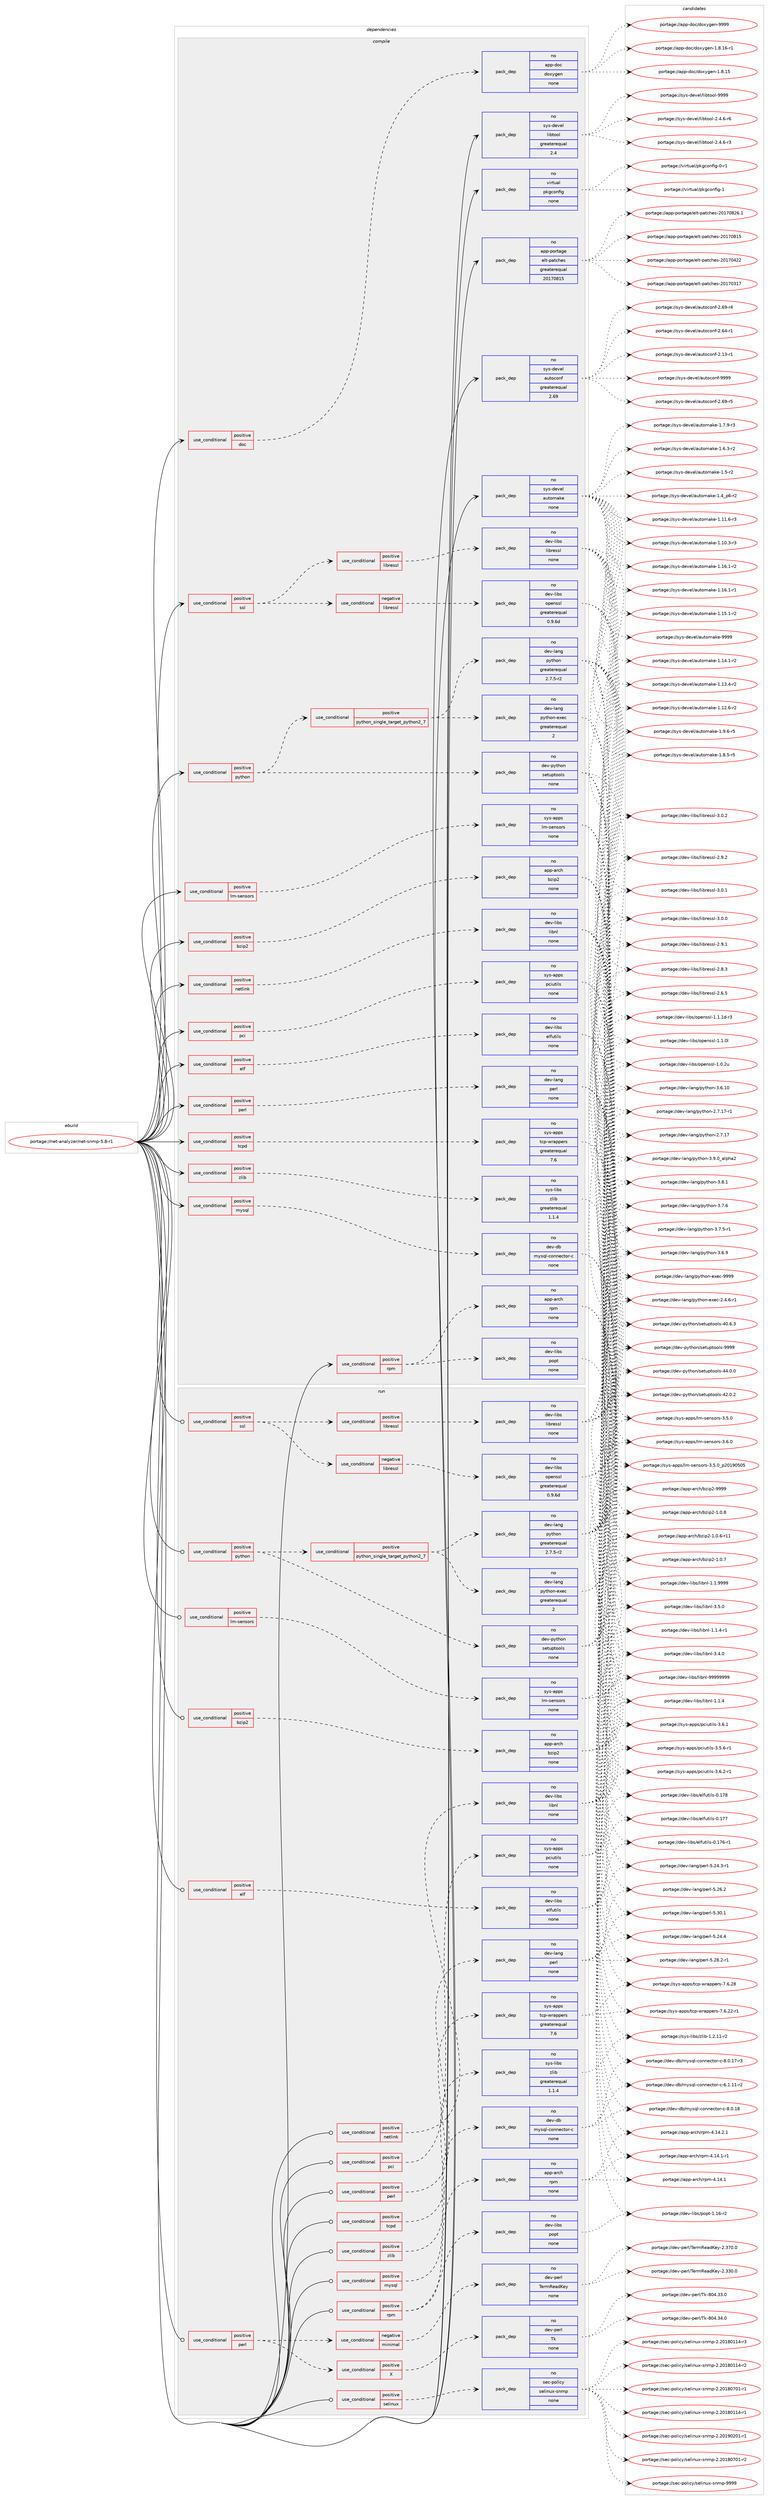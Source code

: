 digraph prolog {

# *************
# Graph options
# *************

newrank=true;
concentrate=true;
compound=true;
graph [rankdir=LR,fontname=Helvetica,fontsize=10,ranksep=1.5];#, ranksep=2.5, nodesep=0.2];
edge  [arrowhead=vee];
node  [fontname=Helvetica,fontsize=10];

# **********
# The ebuild
# **********

subgraph cluster_leftcol {
color=gray;
label=<<i>ebuild</i>>;
id [label="portage://net-analyzer/net-snmp-5.8-r1", color=red, width=4, href="../net-analyzer/net-snmp-5.8-r1.svg"];
}

# ****************
# The dependencies
# ****************

subgraph cluster_midcol {
color=gray;
label=<<i>dependencies</i>>;
subgraph cluster_compile {
fillcolor="#eeeeee";
style=filled;
label=<<i>compile</i>>;
subgraph cond36375 {
dependency167483 [label=<<TABLE BORDER="0" CELLBORDER="1" CELLSPACING="0" CELLPADDING="4"><TR><TD ROWSPAN="3" CELLPADDING="10">use_conditional</TD></TR><TR><TD>positive</TD></TR><TR><TD>bzip2</TD></TR></TABLE>>, shape=none, color=red];
subgraph pack128434 {
dependency167484 [label=<<TABLE BORDER="0" CELLBORDER="1" CELLSPACING="0" CELLPADDING="4" WIDTH="220"><TR><TD ROWSPAN="6" CELLPADDING="30">pack_dep</TD></TR><TR><TD WIDTH="110">no</TD></TR><TR><TD>app-arch</TD></TR><TR><TD>bzip2</TD></TR><TR><TD>none</TD></TR><TR><TD></TD></TR></TABLE>>, shape=none, color=blue];
}
dependency167483:e -> dependency167484:w [weight=20,style="dashed",arrowhead="vee"];
}
id:e -> dependency167483:w [weight=20,style="solid",arrowhead="vee"];
subgraph cond36376 {
dependency167485 [label=<<TABLE BORDER="0" CELLBORDER="1" CELLSPACING="0" CELLPADDING="4"><TR><TD ROWSPAN="3" CELLPADDING="10">use_conditional</TD></TR><TR><TD>positive</TD></TR><TR><TD>doc</TD></TR></TABLE>>, shape=none, color=red];
subgraph pack128435 {
dependency167486 [label=<<TABLE BORDER="0" CELLBORDER="1" CELLSPACING="0" CELLPADDING="4" WIDTH="220"><TR><TD ROWSPAN="6" CELLPADDING="30">pack_dep</TD></TR><TR><TD WIDTH="110">no</TD></TR><TR><TD>app-doc</TD></TR><TR><TD>doxygen</TD></TR><TR><TD>none</TD></TR><TR><TD></TD></TR></TABLE>>, shape=none, color=blue];
}
dependency167485:e -> dependency167486:w [weight=20,style="dashed",arrowhead="vee"];
}
id:e -> dependency167485:w [weight=20,style="solid",arrowhead="vee"];
subgraph cond36377 {
dependency167487 [label=<<TABLE BORDER="0" CELLBORDER="1" CELLSPACING="0" CELLPADDING="4"><TR><TD ROWSPAN="3" CELLPADDING="10">use_conditional</TD></TR><TR><TD>positive</TD></TR><TR><TD>elf</TD></TR></TABLE>>, shape=none, color=red];
subgraph pack128436 {
dependency167488 [label=<<TABLE BORDER="0" CELLBORDER="1" CELLSPACING="0" CELLPADDING="4" WIDTH="220"><TR><TD ROWSPAN="6" CELLPADDING="30">pack_dep</TD></TR><TR><TD WIDTH="110">no</TD></TR><TR><TD>dev-libs</TD></TR><TR><TD>elfutils</TD></TR><TR><TD>none</TD></TR><TR><TD></TD></TR></TABLE>>, shape=none, color=blue];
}
dependency167487:e -> dependency167488:w [weight=20,style="dashed",arrowhead="vee"];
}
id:e -> dependency167487:w [weight=20,style="solid",arrowhead="vee"];
subgraph cond36378 {
dependency167489 [label=<<TABLE BORDER="0" CELLBORDER="1" CELLSPACING="0" CELLPADDING="4"><TR><TD ROWSPAN="3" CELLPADDING="10">use_conditional</TD></TR><TR><TD>positive</TD></TR><TR><TD>lm-sensors</TD></TR></TABLE>>, shape=none, color=red];
subgraph pack128437 {
dependency167490 [label=<<TABLE BORDER="0" CELLBORDER="1" CELLSPACING="0" CELLPADDING="4" WIDTH="220"><TR><TD ROWSPAN="6" CELLPADDING="30">pack_dep</TD></TR><TR><TD WIDTH="110">no</TD></TR><TR><TD>sys-apps</TD></TR><TR><TD>lm-sensors</TD></TR><TR><TD>none</TD></TR><TR><TD></TD></TR></TABLE>>, shape=none, color=blue];
}
dependency167489:e -> dependency167490:w [weight=20,style="dashed",arrowhead="vee"];
}
id:e -> dependency167489:w [weight=20,style="solid",arrowhead="vee"];
subgraph cond36379 {
dependency167491 [label=<<TABLE BORDER="0" CELLBORDER="1" CELLSPACING="0" CELLPADDING="4"><TR><TD ROWSPAN="3" CELLPADDING="10">use_conditional</TD></TR><TR><TD>positive</TD></TR><TR><TD>mysql</TD></TR></TABLE>>, shape=none, color=red];
subgraph pack128438 {
dependency167492 [label=<<TABLE BORDER="0" CELLBORDER="1" CELLSPACING="0" CELLPADDING="4" WIDTH="220"><TR><TD ROWSPAN="6" CELLPADDING="30">pack_dep</TD></TR><TR><TD WIDTH="110">no</TD></TR><TR><TD>dev-db</TD></TR><TR><TD>mysql-connector-c</TD></TR><TR><TD>none</TD></TR><TR><TD></TD></TR></TABLE>>, shape=none, color=blue];
}
dependency167491:e -> dependency167492:w [weight=20,style="dashed",arrowhead="vee"];
}
id:e -> dependency167491:w [weight=20,style="solid",arrowhead="vee"];
subgraph cond36380 {
dependency167493 [label=<<TABLE BORDER="0" CELLBORDER="1" CELLSPACING="0" CELLPADDING="4"><TR><TD ROWSPAN="3" CELLPADDING="10">use_conditional</TD></TR><TR><TD>positive</TD></TR><TR><TD>netlink</TD></TR></TABLE>>, shape=none, color=red];
subgraph pack128439 {
dependency167494 [label=<<TABLE BORDER="0" CELLBORDER="1" CELLSPACING="0" CELLPADDING="4" WIDTH="220"><TR><TD ROWSPAN="6" CELLPADDING="30">pack_dep</TD></TR><TR><TD WIDTH="110">no</TD></TR><TR><TD>dev-libs</TD></TR><TR><TD>libnl</TD></TR><TR><TD>none</TD></TR><TR><TD></TD></TR></TABLE>>, shape=none, color=blue];
}
dependency167493:e -> dependency167494:w [weight=20,style="dashed",arrowhead="vee"];
}
id:e -> dependency167493:w [weight=20,style="solid",arrowhead="vee"];
subgraph cond36381 {
dependency167495 [label=<<TABLE BORDER="0" CELLBORDER="1" CELLSPACING="0" CELLPADDING="4"><TR><TD ROWSPAN="3" CELLPADDING="10">use_conditional</TD></TR><TR><TD>positive</TD></TR><TR><TD>pci</TD></TR></TABLE>>, shape=none, color=red];
subgraph pack128440 {
dependency167496 [label=<<TABLE BORDER="0" CELLBORDER="1" CELLSPACING="0" CELLPADDING="4" WIDTH="220"><TR><TD ROWSPAN="6" CELLPADDING="30">pack_dep</TD></TR><TR><TD WIDTH="110">no</TD></TR><TR><TD>sys-apps</TD></TR><TR><TD>pciutils</TD></TR><TR><TD>none</TD></TR><TR><TD></TD></TR></TABLE>>, shape=none, color=blue];
}
dependency167495:e -> dependency167496:w [weight=20,style="dashed",arrowhead="vee"];
}
id:e -> dependency167495:w [weight=20,style="solid",arrowhead="vee"];
subgraph cond36382 {
dependency167497 [label=<<TABLE BORDER="0" CELLBORDER="1" CELLSPACING="0" CELLPADDING="4"><TR><TD ROWSPAN="3" CELLPADDING="10">use_conditional</TD></TR><TR><TD>positive</TD></TR><TR><TD>perl</TD></TR></TABLE>>, shape=none, color=red];
subgraph pack128441 {
dependency167498 [label=<<TABLE BORDER="0" CELLBORDER="1" CELLSPACING="0" CELLPADDING="4" WIDTH="220"><TR><TD ROWSPAN="6" CELLPADDING="30">pack_dep</TD></TR><TR><TD WIDTH="110">no</TD></TR><TR><TD>dev-lang</TD></TR><TR><TD>perl</TD></TR><TR><TD>none</TD></TR><TR><TD></TD></TR></TABLE>>, shape=none, color=blue];
}
dependency167497:e -> dependency167498:w [weight=20,style="dashed",arrowhead="vee"];
}
id:e -> dependency167497:w [weight=20,style="solid",arrowhead="vee"];
subgraph cond36383 {
dependency167499 [label=<<TABLE BORDER="0" CELLBORDER="1" CELLSPACING="0" CELLPADDING="4"><TR><TD ROWSPAN="3" CELLPADDING="10">use_conditional</TD></TR><TR><TD>positive</TD></TR><TR><TD>python</TD></TR></TABLE>>, shape=none, color=red];
subgraph pack128442 {
dependency167500 [label=<<TABLE BORDER="0" CELLBORDER="1" CELLSPACING="0" CELLPADDING="4" WIDTH="220"><TR><TD ROWSPAN="6" CELLPADDING="30">pack_dep</TD></TR><TR><TD WIDTH="110">no</TD></TR><TR><TD>dev-python</TD></TR><TR><TD>setuptools</TD></TR><TR><TD>none</TD></TR><TR><TD></TD></TR></TABLE>>, shape=none, color=blue];
}
dependency167499:e -> dependency167500:w [weight=20,style="dashed",arrowhead="vee"];
subgraph cond36384 {
dependency167501 [label=<<TABLE BORDER="0" CELLBORDER="1" CELLSPACING="0" CELLPADDING="4"><TR><TD ROWSPAN="3" CELLPADDING="10">use_conditional</TD></TR><TR><TD>positive</TD></TR><TR><TD>python_single_target_python2_7</TD></TR></TABLE>>, shape=none, color=red];
subgraph pack128443 {
dependency167502 [label=<<TABLE BORDER="0" CELLBORDER="1" CELLSPACING="0" CELLPADDING="4" WIDTH="220"><TR><TD ROWSPAN="6" CELLPADDING="30">pack_dep</TD></TR><TR><TD WIDTH="110">no</TD></TR><TR><TD>dev-lang</TD></TR><TR><TD>python</TD></TR><TR><TD>greaterequal</TD></TR><TR><TD>2.7.5-r2</TD></TR></TABLE>>, shape=none, color=blue];
}
dependency167501:e -> dependency167502:w [weight=20,style="dashed",arrowhead="vee"];
subgraph pack128444 {
dependency167503 [label=<<TABLE BORDER="0" CELLBORDER="1" CELLSPACING="0" CELLPADDING="4" WIDTH="220"><TR><TD ROWSPAN="6" CELLPADDING="30">pack_dep</TD></TR><TR><TD WIDTH="110">no</TD></TR><TR><TD>dev-lang</TD></TR><TR><TD>python-exec</TD></TR><TR><TD>greaterequal</TD></TR><TR><TD>2</TD></TR></TABLE>>, shape=none, color=blue];
}
dependency167501:e -> dependency167503:w [weight=20,style="dashed",arrowhead="vee"];
}
dependency167499:e -> dependency167501:w [weight=20,style="dashed",arrowhead="vee"];
}
id:e -> dependency167499:w [weight=20,style="solid",arrowhead="vee"];
subgraph cond36385 {
dependency167504 [label=<<TABLE BORDER="0" CELLBORDER="1" CELLSPACING="0" CELLPADDING="4"><TR><TD ROWSPAN="3" CELLPADDING="10">use_conditional</TD></TR><TR><TD>positive</TD></TR><TR><TD>rpm</TD></TR></TABLE>>, shape=none, color=red];
subgraph pack128445 {
dependency167505 [label=<<TABLE BORDER="0" CELLBORDER="1" CELLSPACING="0" CELLPADDING="4" WIDTH="220"><TR><TD ROWSPAN="6" CELLPADDING="30">pack_dep</TD></TR><TR><TD WIDTH="110">no</TD></TR><TR><TD>app-arch</TD></TR><TR><TD>rpm</TD></TR><TR><TD>none</TD></TR><TR><TD></TD></TR></TABLE>>, shape=none, color=blue];
}
dependency167504:e -> dependency167505:w [weight=20,style="dashed",arrowhead="vee"];
subgraph pack128446 {
dependency167506 [label=<<TABLE BORDER="0" CELLBORDER="1" CELLSPACING="0" CELLPADDING="4" WIDTH="220"><TR><TD ROWSPAN="6" CELLPADDING="30">pack_dep</TD></TR><TR><TD WIDTH="110">no</TD></TR><TR><TD>dev-libs</TD></TR><TR><TD>popt</TD></TR><TR><TD>none</TD></TR><TR><TD></TD></TR></TABLE>>, shape=none, color=blue];
}
dependency167504:e -> dependency167506:w [weight=20,style="dashed",arrowhead="vee"];
}
id:e -> dependency167504:w [weight=20,style="solid",arrowhead="vee"];
subgraph cond36386 {
dependency167507 [label=<<TABLE BORDER="0" CELLBORDER="1" CELLSPACING="0" CELLPADDING="4"><TR><TD ROWSPAN="3" CELLPADDING="10">use_conditional</TD></TR><TR><TD>positive</TD></TR><TR><TD>ssl</TD></TR></TABLE>>, shape=none, color=red];
subgraph cond36387 {
dependency167508 [label=<<TABLE BORDER="0" CELLBORDER="1" CELLSPACING="0" CELLPADDING="4"><TR><TD ROWSPAN="3" CELLPADDING="10">use_conditional</TD></TR><TR><TD>negative</TD></TR><TR><TD>libressl</TD></TR></TABLE>>, shape=none, color=red];
subgraph pack128447 {
dependency167509 [label=<<TABLE BORDER="0" CELLBORDER="1" CELLSPACING="0" CELLPADDING="4" WIDTH="220"><TR><TD ROWSPAN="6" CELLPADDING="30">pack_dep</TD></TR><TR><TD WIDTH="110">no</TD></TR><TR><TD>dev-libs</TD></TR><TR><TD>openssl</TD></TR><TR><TD>greaterequal</TD></TR><TR><TD>0.9.6d</TD></TR></TABLE>>, shape=none, color=blue];
}
dependency167508:e -> dependency167509:w [weight=20,style="dashed",arrowhead="vee"];
}
dependency167507:e -> dependency167508:w [weight=20,style="dashed",arrowhead="vee"];
subgraph cond36388 {
dependency167510 [label=<<TABLE BORDER="0" CELLBORDER="1" CELLSPACING="0" CELLPADDING="4"><TR><TD ROWSPAN="3" CELLPADDING="10">use_conditional</TD></TR><TR><TD>positive</TD></TR><TR><TD>libressl</TD></TR></TABLE>>, shape=none, color=red];
subgraph pack128448 {
dependency167511 [label=<<TABLE BORDER="0" CELLBORDER="1" CELLSPACING="0" CELLPADDING="4" WIDTH="220"><TR><TD ROWSPAN="6" CELLPADDING="30">pack_dep</TD></TR><TR><TD WIDTH="110">no</TD></TR><TR><TD>dev-libs</TD></TR><TR><TD>libressl</TD></TR><TR><TD>none</TD></TR><TR><TD></TD></TR></TABLE>>, shape=none, color=blue];
}
dependency167510:e -> dependency167511:w [weight=20,style="dashed",arrowhead="vee"];
}
dependency167507:e -> dependency167510:w [weight=20,style="dashed",arrowhead="vee"];
}
id:e -> dependency167507:w [weight=20,style="solid",arrowhead="vee"];
subgraph cond36389 {
dependency167512 [label=<<TABLE BORDER="0" CELLBORDER="1" CELLSPACING="0" CELLPADDING="4"><TR><TD ROWSPAN="3" CELLPADDING="10">use_conditional</TD></TR><TR><TD>positive</TD></TR><TR><TD>tcpd</TD></TR></TABLE>>, shape=none, color=red];
subgraph pack128449 {
dependency167513 [label=<<TABLE BORDER="0" CELLBORDER="1" CELLSPACING="0" CELLPADDING="4" WIDTH="220"><TR><TD ROWSPAN="6" CELLPADDING="30">pack_dep</TD></TR><TR><TD WIDTH="110">no</TD></TR><TR><TD>sys-apps</TD></TR><TR><TD>tcp-wrappers</TD></TR><TR><TD>greaterequal</TD></TR><TR><TD>7.6</TD></TR></TABLE>>, shape=none, color=blue];
}
dependency167512:e -> dependency167513:w [weight=20,style="dashed",arrowhead="vee"];
}
id:e -> dependency167512:w [weight=20,style="solid",arrowhead="vee"];
subgraph cond36390 {
dependency167514 [label=<<TABLE BORDER="0" CELLBORDER="1" CELLSPACING="0" CELLPADDING="4"><TR><TD ROWSPAN="3" CELLPADDING="10">use_conditional</TD></TR><TR><TD>positive</TD></TR><TR><TD>zlib</TD></TR></TABLE>>, shape=none, color=red];
subgraph pack128450 {
dependency167515 [label=<<TABLE BORDER="0" CELLBORDER="1" CELLSPACING="0" CELLPADDING="4" WIDTH="220"><TR><TD ROWSPAN="6" CELLPADDING="30">pack_dep</TD></TR><TR><TD WIDTH="110">no</TD></TR><TR><TD>sys-libs</TD></TR><TR><TD>zlib</TD></TR><TR><TD>greaterequal</TD></TR><TR><TD>1.1.4</TD></TR></TABLE>>, shape=none, color=blue];
}
dependency167514:e -> dependency167515:w [weight=20,style="dashed",arrowhead="vee"];
}
id:e -> dependency167514:w [weight=20,style="solid",arrowhead="vee"];
subgraph pack128451 {
dependency167516 [label=<<TABLE BORDER="0" CELLBORDER="1" CELLSPACING="0" CELLPADDING="4" WIDTH="220"><TR><TD ROWSPAN="6" CELLPADDING="30">pack_dep</TD></TR><TR><TD WIDTH="110">no</TD></TR><TR><TD>app-portage</TD></TR><TR><TD>elt-patches</TD></TR><TR><TD>greaterequal</TD></TR><TR><TD>20170815</TD></TR></TABLE>>, shape=none, color=blue];
}
id:e -> dependency167516:w [weight=20,style="solid",arrowhead="vee"];
subgraph pack128452 {
dependency167517 [label=<<TABLE BORDER="0" CELLBORDER="1" CELLSPACING="0" CELLPADDING="4" WIDTH="220"><TR><TD ROWSPAN="6" CELLPADDING="30">pack_dep</TD></TR><TR><TD WIDTH="110">no</TD></TR><TR><TD>sys-devel</TD></TR><TR><TD>autoconf</TD></TR><TR><TD>greaterequal</TD></TR><TR><TD>2.69</TD></TR></TABLE>>, shape=none, color=blue];
}
id:e -> dependency167517:w [weight=20,style="solid",arrowhead="vee"];
subgraph pack128453 {
dependency167518 [label=<<TABLE BORDER="0" CELLBORDER="1" CELLSPACING="0" CELLPADDING="4" WIDTH="220"><TR><TD ROWSPAN="6" CELLPADDING="30">pack_dep</TD></TR><TR><TD WIDTH="110">no</TD></TR><TR><TD>sys-devel</TD></TR><TR><TD>automake</TD></TR><TR><TD>none</TD></TR><TR><TD></TD></TR></TABLE>>, shape=none, color=blue];
}
id:e -> dependency167518:w [weight=20,style="solid",arrowhead="vee"];
subgraph pack128454 {
dependency167519 [label=<<TABLE BORDER="0" CELLBORDER="1" CELLSPACING="0" CELLPADDING="4" WIDTH="220"><TR><TD ROWSPAN="6" CELLPADDING="30">pack_dep</TD></TR><TR><TD WIDTH="110">no</TD></TR><TR><TD>sys-devel</TD></TR><TR><TD>libtool</TD></TR><TR><TD>greaterequal</TD></TR><TR><TD>2.4</TD></TR></TABLE>>, shape=none, color=blue];
}
id:e -> dependency167519:w [weight=20,style="solid",arrowhead="vee"];
subgraph pack128455 {
dependency167520 [label=<<TABLE BORDER="0" CELLBORDER="1" CELLSPACING="0" CELLPADDING="4" WIDTH="220"><TR><TD ROWSPAN="6" CELLPADDING="30">pack_dep</TD></TR><TR><TD WIDTH="110">no</TD></TR><TR><TD>virtual</TD></TR><TR><TD>pkgconfig</TD></TR><TR><TD>none</TD></TR><TR><TD></TD></TR></TABLE>>, shape=none, color=blue];
}
id:e -> dependency167520:w [weight=20,style="solid",arrowhead="vee"];
}
subgraph cluster_compileandrun {
fillcolor="#eeeeee";
style=filled;
label=<<i>compile and run</i>>;
}
subgraph cluster_run {
fillcolor="#eeeeee";
style=filled;
label=<<i>run</i>>;
subgraph cond36391 {
dependency167521 [label=<<TABLE BORDER="0" CELLBORDER="1" CELLSPACING="0" CELLPADDING="4"><TR><TD ROWSPAN="3" CELLPADDING="10">use_conditional</TD></TR><TR><TD>positive</TD></TR><TR><TD>bzip2</TD></TR></TABLE>>, shape=none, color=red];
subgraph pack128456 {
dependency167522 [label=<<TABLE BORDER="0" CELLBORDER="1" CELLSPACING="0" CELLPADDING="4" WIDTH="220"><TR><TD ROWSPAN="6" CELLPADDING="30">pack_dep</TD></TR><TR><TD WIDTH="110">no</TD></TR><TR><TD>app-arch</TD></TR><TR><TD>bzip2</TD></TR><TR><TD>none</TD></TR><TR><TD></TD></TR></TABLE>>, shape=none, color=blue];
}
dependency167521:e -> dependency167522:w [weight=20,style="dashed",arrowhead="vee"];
}
id:e -> dependency167521:w [weight=20,style="solid",arrowhead="odot"];
subgraph cond36392 {
dependency167523 [label=<<TABLE BORDER="0" CELLBORDER="1" CELLSPACING="0" CELLPADDING="4"><TR><TD ROWSPAN="3" CELLPADDING="10">use_conditional</TD></TR><TR><TD>positive</TD></TR><TR><TD>elf</TD></TR></TABLE>>, shape=none, color=red];
subgraph pack128457 {
dependency167524 [label=<<TABLE BORDER="0" CELLBORDER="1" CELLSPACING="0" CELLPADDING="4" WIDTH="220"><TR><TD ROWSPAN="6" CELLPADDING="30">pack_dep</TD></TR><TR><TD WIDTH="110">no</TD></TR><TR><TD>dev-libs</TD></TR><TR><TD>elfutils</TD></TR><TR><TD>none</TD></TR><TR><TD></TD></TR></TABLE>>, shape=none, color=blue];
}
dependency167523:e -> dependency167524:w [weight=20,style="dashed",arrowhead="vee"];
}
id:e -> dependency167523:w [weight=20,style="solid",arrowhead="odot"];
subgraph cond36393 {
dependency167525 [label=<<TABLE BORDER="0" CELLBORDER="1" CELLSPACING="0" CELLPADDING="4"><TR><TD ROWSPAN="3" CELLPADDING="10">use_conditional</TD></TR><TR><TD>positive</TD></TR><TR><TD>lm-sensors</TD></TR></TABLE>>, shape=none, color=red];
subgraph pack128458 {
dependency167526 [label=<<TABLE BORDER="0" CELLBORDER="1" CELLSPACING="0" CELLPADDING="4" WIDTH="220"><TR><TD ROWSPAN="6" CELLPADDING="30">pack_dep</TD></TR><TR><TD WIDTH="110">no</TD></TR><TR><TD>sys-apps</TD></TR><TR><TD>lm-sensors</TD></TR><TR><TD>none</TD></TR><TR><TD></TD></TR></TABLE>>, shape=none, color=blue];
}
dependency167525:e -> dependency167526:w [weight=20,style="dashed",arrowhead="vee"];
}
id:e -> dependency167525:w [weight=20,style="solid",arrowhead="odot"];
subgraph cond36394 {
dependency167527 [label=<<TABLE BORDER="0" CELLBORDER="1" CELLSPACING="0" CELLPADDING="4"><TR><TD ROWSPAN="3" CELLPADDING="10">use_conditional</TD></TR><TR><TD>positive</TD></TR><TR><TD>mysql</TD></TR></TABLE>>, shape=none, color=red];
subgraph pack128459 {
dependency167528 [label=<<TABLE BORDER="0" CELLBORDER="1" CELLSPACING="0" CELLPADDING="4" WIDTH="220"><TR><TD ROWSPAN="6" CELLPADDING="30">pack_dep</TD></TR><TR><TD WIDTH="110">no</TD></TR><TR><TD>dev-db</TD></TR><TR><TD>mysql-connector-c</TD></TR><TR><TD>none</TD></TR><TR><TD></TD></TR></TABLE>>, shape=none, color=blue];
}
dependency167527:e -> dependency167528:w [weight=20,style="dashed",arrowhead="vee"];
}
id:e -> dependency167527:w [weight=20,style="solid",arrowhead="odot"];
subgraph cond36395 {
dependency167529 [label=<<TABLE BORDER="0" CELLBORDER="1" CELLSPACING="0" CELLPADDING="4"><TR><TD ROWSPAN="3" CELLPADDING="10">use_conditional</TD></TR><TR><TD>positive</TD></TR><TR><TD>netlink</TD></TR></TABLE>>, shape=none, color=red];
subgraph pack128460 {
dependency167530 [label=<<TABLE BORDER="0" CELLBORDER="1" CELLSPACING="0" CELLPADDING="4" WIDTH="220"><TR><TD ROWSPAN="6" CELLPADDING="30">pack_dep</TD></TR><TR><TD WIDTH="110">no</TD></TR><TR><TD>dev-libs</TD></TR><TR><TD>libnl</TD></TR><TR><TD>none</TD></TR><TR><TD></TD></TR></TABLE>>, shape=none, color=blue];
}
dependency167529:e -> dependency167530:w [weight=20,style="dashed",arrowhead="vee"];
}
id:e -> dependency167529:w [weight=20,style="solid",arrowhead="odot"];
subgraph cond36396 {
dependency167531 [label=<<TABLE BORDER="0" CELLBORDER="1" CELLSPACING="0" CELLPADDING="4"><TR><TD ROWSPAN="3" CELLPADDING="10">use_conditional</TD></TR><TR><TD>positive</TD></TR><TR><TD>pci</TD></TR></TABLE>>, shape=none, color=red];
subgraph pack128461 {
dependency167532 [label=<<TABLE BORDER="0" CELLBORDER="1" CELLSPACING="0" CELLPADDING="4" WIDTH="220"><TR><TD ROWSPAN="6" CELLPADDING="30">pack_dep</TD></TR><TR><TD WIDTH="110">no</TD></TR><TR><TD>sys-apps</TD></TR><TR><TD>pciutils</TD></TR><TR><TD>none</TD></TR><TR><TD></TD></TR></TABLE>>, shape=none, color=blue];
}
dependency167531:e -> dependency167532:w [weight=20,style="dashed",arrowhead="vee"];
}
id:e -> dependency167531:w [weight=20,style="solid",arrowhead="odot"];
subgraph cond36397 {
dependency167533 [label=<<TABLE BORDER="0" CELLBORDER="1" CELLSPACING="0" CELLPADDING="4"><TR><TD ROWSPAN="3" CELLPADDING="10">use_conditional</TD></TR><TR><TD>positive</TD></TR><TR><TD>perl</TD></TR></TABLE>>, shape=none, color=red];
subgraph cond36398 {
dependency167534 [label=<<TABLE BORDER="0" CELLBORDER="1" CELLSPACING="0" CELLPADDING="4"><TR><TD ROWSPAN="3" CELLPADDING="10">use_conditional</TD></TR><TR><TD>positive</TD></TR><TR><TD>X</TD></TR></TABLE>>, shape=none, color=red];
subgraph pack128462 {
dependency167535 [label=<<TABLE BORDER="0" CELLBORDER="1" CELLSPACING="0" CELLPADDING="4" WIDTH="220"><TR><TD ROWSPAN="6" CELLPADDING="30">pack_dep</TD></TR><TR><TD WIDTH="110">no</TD></TR><TR><TD>dev-perl</TD></TR><TR><TD>Tk</TD></TR><TR><TD>none</TD></TR><TR><TD></TD></TR></TABLE>>, shape=none, color=blue];
}
dependency167534:e -> dependency167535:w [weight=20,style="dashed",arrowhead="vee"];
}
dependency167533:e -> dependency167534:w [weight=20,style="dashed",arrowhead="vee"];
subgraph cond36399 {
dependency167536 [label=<<TABLE BORDER="0" CELLBORDER="1" CELLSPACING="0" CELLPADDING="4"><TR><TD ROWSPAN="3" CELLPADDING="10">use_conditional</TD></TR><TR><TD>negative</TD></TR><TR><TD>minimal</TD></TR></TABLE>>, shape=none, color=red];
subgraph pack128463 {
dependency167537 [label=<<TABLE BORDER="0" CELLBORDER="1" CELLSPACING="0" CELLPADDING="4" WIDTH="220"><TR><TD ROWSPAN="6" CELLPADDING="30">pack_dep</TD></TR><TR><TD WIDTH="110">no</TD></TR><TR><TD>dev-perl</TD></TR><TR><TD>TermReadKey</TD></TR><TR><TD>none</TD></TR><TR><TD></TD></TR></TABLE>>, shape=none, color=blue];
}
dependency167536:e -> dependency167537:w [weight=20,style="dashed",arrowhead="vee"];
}
dependency167533:e -> dependency167536:w [weight=20,style="dashed",arrowhead="vee"];
}
id:e -> dependency167533:w [weight=20,style="solid",arrowhead="odot"];
subgraph cond36400 {
dependency167538 [label=<<TABLE BORDER="0" CELLBORDER="1" CELLSPACING="0" CELLPADDING="4"><TR><TD ROWSPAN="3" CELLPADDING="10">use_conditional</TD></TR><TR><TD>positive</TD></TR><TR><TD>perl</TD></TR></TABLE>>, shape=none, color=red];
subgraph pack128464 {
dependency167539 [label=<<TABLE BORDER="0" CELLBORDER="1" CELLSPACING="0" CELLPADDING="4" WIDTH="220"><TR><TD ROWSPAN="6" CELLPADDING="30">pack_dep</TD></TR><TR><TD WIDTH="110">no</TD></TR><TR><TD>dev-lang</TD></TR><TR><TD>perl</TD></TR><TR><TD>none</TD></TR><TR><TD></TD></TR></TABLE>>, shape=none, color=blue];
}
dependency167538:e -> dependency167539:w [weight=20,style="dashed",arrowhead="vee"];
}
id:e -> dependency167538:w [weight=20,style="solid",arrowhead="odot"];
subgraph cond36401 {
dependency167540 [label=<<TABLE BORDER="0" CELLBORDER="1" CELLSPACING="0" CELLPADDING="4"><TR><TD ROWSPAN="3" CELLPADDING="10">use_conditional</TD></TR><TR><TD>positive</TD></TR><TR><TD>python</TD></TR></TABLE>>, shape=none, color=red];
subgraph pack128465 {
dependency167541 [label=<<TABLE BORDER="0" CELLBORDER="1" CELLSPACING="0" CELLPADDING="4" WIDTH="220"><TR><TD ROWSPAN="6" CELLPADDING="30">pack_dep</TD></TR><TR><TD WIDTH="110">no</TD></TR><TR><TD>dev-python</TD></TR><TR><TD>setuptools</TD></TR><TR><TD>none</TD></TR><TR><TD></TD></TR></TABLE>>, shape=none, color=blue];
}
dependency167540:e -> dependency167541:w [weight=20,style="dashed",arrowhead="vee"];
subgraph cond36402 {
dependency167542 [label=<<TABLE BORDER="0" CELLBORDER="1" CELLSPACING="0" CELLPADDING="4"><TR><TD ROWSPAN="3" CELLPADDING="10">use_conditional</TD></TR><TR><TD>positive</TD></TR><TR><TD>python_single_target_python2_7</TD></TR></TABLE>>, shape=none, color=red];
subgraph pack128466 {
dependency167543 [label=<<TABLE BORDER="0" CELLBORDER="1" CELLSPACING="0" CELLPADDING="4" WIDTH="220"><TR><TD ROWSPAN="6" CELLPADDING="30">pack_dep</TD></TR><TR><TD WIDTH="110">no</TD></TR><TR><TD>dev-lang</TD></TR><TR><TD>python</TD></TR><TR><TD>greaterequal</TD></TR><TR><TD>2.7.5-r2</TD></TR></TABLE>>, shape=none, color=blue];
}
dependency167542:e -> dependency167543:w [weight=20,style="dashed",arrowhead="vee"];
subgraph pack128467 {
dependency167544 [label=<<TABLE BORDER="0" CELLBORDER="1" CELLSPACING="0" CELLPADDING="4" WIDTH="220"><TR><TD ROWSPAN="6" CELLPADDING="30">pack_dep</TD></TR><TR><TD WIDTH="110">no</TD></TR><TR><TD>dev-lang</TD></TR><TR><TD>python-exec</TD></TR><TR><TD>greaterequal</TD></TR><TR><TD>2</TD></TR></TABLE>>, shape=none, color=blue];
}
dependency167542:e -> dependency167544:w [weight=20,style="dashed",arrowhead="vee"];
}
dependency167540:e -> dependency167542:w [weight=20,style="dashed",arrowhead="vee"];
}
id:e -> dependency167540:w [weight=20,style="solid",arrowhead="odot"];
subgraph cond36403 {
dependency167545 [label=<<TABLE BORDER="0" CELLBORDER="1" CELLSPACING="0" CELLPADDING="4"><TR><TD ROWSPAN="3" CELLPADDING="10">use_conditional</TD></TR><TR><TD>positive</TD></TR><TR><TD>rpm</TD></TR></TABLE>>, shape=none, color=red];
subgraph pack128468 {
dependency167546 [label=<<TABLE BORDER="0" CELLBORDER="1" CELLSPACING="0" CELLPADDING="4" WIDTH="220"><TR><TD ROWSPAN="6" CELLPADDING="30">pack_dep</TD></TR><TR><TD WIDTH="110">no</TD></TR><TR><TD>app-arch</TD></TR><TR><TD>rpm</TD></TR><TR><TD>none</TD></TR><TR><TD></TD></TR></TABLE>>, shape=none, color=blue];
}
dependency167545:e -> dependency167546:w [weight=20,style="dashed",arrowhead="vee"];
subgraph pack128469 {
dependency167547 [label=<<TABLE BORDER="0" CELLBORDER="1" CELLSPACING="0" CELLPADDING="4" WIDTH="220"><TR><TD ROWSPAN="6" CELLPADDING="30">pack_dep</TD></TR><TR><TD WIDTH="110">no</TD></TR><TR><TD>dev-libs</TD></TR><TR><TD>popt</TD></TR><TR><TD>none</TD></TR><TR><TD></TD></TR></TABLE>>, shape=none, color=blue];
}
dependency167545:e -> dependency167547:w [weight=20,style="dashed",arrowhead="vee"];
}
id:e -> dependency167545:w [weight=20,style="solid",arrowhead="odot"];
subgraph cond36404 {
dependency167548 [label=<<TABLE BORDER="0" CELLBORDER="1" CELLSPACING="0" CELLPADDING="4"><TR><TD ROWSPAN="3" CELLPADDING="10">use_conditional</TD></TR><TR><TD>positive</TD></TR><TR><TD>selinux</TD></TR></TABLE>>, shape=none, color=red];
subgraph pack128470 {
dependency167549 [label=<<TABLE BORDER="0" CELLBORDER="1" CELLSPACING="0" CELLPADDING="4" WIDTH="220"><TR><TD ROWSPAN="6" CELLPADDING="30">pack_dep</TD></TR><TR><TD WIDTH="110">no</TD></TR><TR><TD>sec-policy</TD></TR><TR><TD>selinux-snmp</TD></TR><TR><TD>none</TD></TR><TR><TD></TD></TR></TABLE>>, shape=none, color=blue];
}
dependency167548:e -> dependency167549:w [weight=20,style="dashed",arrowhead="vee"];
}
id:e -> dependency167548:w [weight=20,style="solid",arrowhead="odot"];
subgraph cond36405 {
dependency167550 [label=<<TABLE BORDER="0" CELLBORDER="1" CELLSPACING="0" CELLPADDING="4"><TR><TD ROWSPAN="3" CELLPADDING="10">use_conditional</TD></TR><TR><TD>positive</TD></TR><TR><TD>ssl</TD></TR></TABLE>>, shape=none, color=red];
subgraph cond36406 {
dependency167551 [label=<<TABLE BORDER="0" CELLBORDER="1" CELLSPACING="0" CELLPADDING="4"><TR><TD ROWSPAN="3" CELLPADDING="10">use_conditional</TD></TR><TR><TD>negative</TD></TR><TR><TD>libressl</TD></TR></TABLE>>, shape=none, color=red];
subgraph pack128471 {
dependency167552 [label=<<TABLE BORDER="0" CELLBORDER="1" CELLSPACING="0" CELLPADDING="4" WIDTH="220"><TR><TD ROWSPAN="6" CELLPADDING="30">pack_dep</TD></TR><TR><TD WIDTH="110">no</TD></TR><TR><TD>dev-libs</TD></TR><TR><TD>openssl</TD></TR><TR><TD>greaterequal</TD></TR><TR><TD>0.9.6d</TD></TR></TABLE>>, shape=none, color=blue];
}
dependency167551:e -> dependency167552:w [weight=20,style="dashed",arrowhead="vee"];
}
dependency167550:e -> dependency167551:w [weight=20,style="dashed",arrowhead="vee"];
subgraph cond36407 {
dependency167553 [label=<<TABLE BORDER="0" CELLBORDER="1" CELLSPACING="0" CELLPADDING="4"><TR><TD ROWSPAN="3" CELLPADDING="10">use_conditional</TD></TR><TR><TD>positive</TD></TR><TR><TD>libressl</TD></TR></TABLE>>, shape=none, color=red];
subgraph pack128472 {
dependency167554 [label=<<TABLE BORDER="0" CELLBORDER="1" CELLSPACING="0" CELLPADDING="4" WIDTH="220"><TR><TD ROWSPAN="6" CELLPADDING="30">pack_dep</TD></TR><TR><TD WIDTH="110">no</TD></TR><TR><TD>dev-libs</TD></TR><TR><TD>libressl</TD></TR><TR><TD>none</TD></TR><TR><TD></TD></TR></TABLE>>, shape=none, color=blue];
}
dependency167553:e -> dependency167554:w [weight=20,style="dashed",arrowhead="vee"];
}
dependency167550:e -> dependency167553:w [weight=20,style="dashed",arrowhead="vee"];
}
id:e -> dependency167550:w [weight=20,style="solid",arrowhead="odot"];
subgraph cond36408 {
dependency167555 [label=<<TABLE BORDER="0" CELLBORDER="1" CELLSPACING="0" CELLPADDING="4"><TR><TD ROWSPAN="3" CELLPADDING="10">use_conditional</TD></TR><TR><TD>positive</TD></TR><TR><TD>tcpd</TD></TR></TABLE>>, shape=none, color=red];
subgraph pack128473 {
dependency167556 [label=<<TABLE BORDER="0" CELLBORDER="1" CELLSPACING="0" CELLPADDING="4" WIDTH="220"><TR><TD ROWSPAN="6" CELLPADDING="30">pack_dep</TD></TR><TR><TD WIDTH="110">no</TD></TR><TR><TD>sys-apps</TD></TR><TR><TD>tcp-wrappers</TD></TR><TR><TD>greaterequal</TD></TR><TR><TD>7.6</TD></TR></TABLE>>, shape=none, color=blue];
}
dependency167555:e -> dependency167556:w [weight=20,style="dashed",arrowhead="vee"];
}
id:e -> dependency167555:w [weight=20,style="solid",arrowhead="odot"];
subgraph cond36409 {
dependency167557 [label=<<TABLE BORDER="0" CELLBORDER="1" CELLSPACING="0" CELLPADDING="4"><TR><TD ROWSPAN="3" CELLPADDING="10">use_conditional</TD></TR><TR><TD>positive</TD></TR><TR><TD>zlib</TD></TR></TABLE>>, shape=none, color=red];
subgraph pack128474 {
dependency167558 [label=<<TABLE BORDER="0" CELLBORDER="1" CELLSPACING="0" CELLPADDING="4" WIDTH="220"><TR><TD ROWSPAN="6" CELLPADDING="30">pack_dep</TD></TR><TR><TD WIDTH="110">no</TD></TR><TR><TD>sys-libs</TD></TR><TR><TD>zlib</TD></TR><TR><TD>greaterequal</TD></TR><TR><TD>1.1.4</TD></TR></TABLE>>, shape=none, color=blue];
}
dependency167557:e -> dependency167558:w [weight=20,style="dashed",arrowhead="vee"];
}
id:e -> dependency167557:w [weight=20,style="solid",arrowhead="odot"];
}
}

# **************
# The candidates
# **************

subgraph cluster_choices {
rank=same;
color=gray;
label=<<i>candidates</i>>;

subgraph choice128434 {
color=black;
nodesep=1;
choice971121124597114991044798122105112504557575757 [label="portage://app-arch/bzip2-9999", color=red, width=4,href="../app-arch/bzip2-9999.svg"];
choice97112112459711499104479812210511250454946484656 [label="portage://app-arch/bzip2-1.0.8", color=red, width=4,href="../app-arch/bzip2-1.0.8.svg"];
choice97112112459711499104479812210511250454946484655 [label="portage://app-arch/bzip2-1.0.7", color=red, width=4,href="../app-arch/bzip2-1.0.7.svg"];
choice97112112459711499104479812210511250454946484654451144949 [label="portage://app-arch/bzip2-1.0.6-r11", color=red, width=4,href="../app-arch/bzip2-1.0.6-r11.svg"];
dependency167484:e -> choice971121124597114991044798122105112504557575757:w [style=dotted,weight="100"];
dependency167484:e -> choice97112112459711499104479812210511250454946484656:w [style=dotted,weight="100"];
dependency167484:e -> choice97112112459711499104479812210511250454946484655:w [style=dotted,weight="100"];
dependency167484:e -> choice97112112459711499104479812210511250454946484654451144949:w [style=dotted,weight="100"];
}
subgraph choice128435 {
color=black;
nodesep=1;
choice971121124510011199471001111201211031011104557575757 [label="portage://app-doc/doxygen-9999", color=red, width=4,href="../app-doc/doxygen-9999.svg"];
choice97112112451001119947100111120121103101110454946564649544511449 [label="portage://app-doc/doxygen-1.8.16-r1", color=red, width=4,href="../app-doc/doxygen-1.8.16-r1.svg"];
choice9711211245100111994710011112012110310111045494656464953 [label="portage://app-doc/doxygen-1.8.15", color=red, width=4,href="../app-doc/doxygen-1.8.15.svg"];
dependency167486:e -> choice971121124510011199471001111201211031011104557575757:w [style=dotted,weight="100"];
dependency167486:e -> choice97112112451001119947100111120121103101110454946564649544511449:w [style=dotted,weight="100"];
dependency167486:e -> choice9711211245100111994710011112012110310111045494656464953:w [style=dotted,weight="100"];
}
subgraph choice128436 {
color=black;
nodesep=1;
choice100101118451081059811547101108102117116105108115454846495556 [label="portage://dev-libs/elfutils-0.178", color=red, width=4,href="../dev-libs/elfutils-0.178.svg"];
choice100101118451081059811547101108102117116105108115454846495555 [label="portage://dev-libs/elfutils-0.177", color=red, width=4,href="../dev-libs/elfutils-0.177.svg"];
choice1001011184510810598115471011081021171161051081154548464955544511449 [label="portage://dev-libs/elfutils-0.176-r1", color=red, width=4,href="../dev-libs/elfutils-0.176-r1.svg"];
dependency167488:e -> choice100101118451081059811547101108102117116105108115454846495556:w [style=dotted,weight="100"];
dependency167488:e -> choice100101118451081059811547101108102117116105108115454846495555:w [style=dotted,weight="100"];
dependency167488:e -> choice1001011184510810598115471011081021171161051081154548464955544511449:w [style=dotted,weight="100"];
}
subgraph choice128437 {
color=black;
nodesep=1;
choice11512111545971121121154710810945115101110115111114115455146544648 [label="portage://sys-apps/lm-sensors-3.6.0", color=red, width=4,href="../sys-apps/lm-sensors-3.6.0.svg"];
choice11512111545971121121154710810945115101110115111114115455146534648951125048495748534853 [label="portage://sys-apps/lm-sensors-3.5.0_p20190505", color=red, width=4,href="../sys-apps/lm-sensors-3.5.0_p20190505.svg"];
choice11512111545971121121154710810945115101110115111114115455146534648 [label="portage://sys-apps/lm-sensors-3.5.0", color=red, width=4,href="../sys-apps/lm-sensors-3.5.0.svg"];
dependency167490:e -> choice11512111545971121121154710810945115101110115111114115455146544648:w [style=dotted,weight="100"];
dependency167490:e -> choice11512111545971121121154710810945115101110115111114115455146534648951125048495748534853:w [style=dotted,weight="100"];
dependency167490:e -> choice11512111545971121121154710810945115101110115111114115455146534648:w [style=dotted,weight="100"];
}
subgraph choice128438 {
color=black;
nodesep=1;
choice100101118451009847109121115113108459911111011010199116111114459945564648464956 [label="portage://dev-db/mysql-connector-c-8.0.18", color=red, width=4,href="../dev-db/mysql-connector-c-8.0.18.svg"];
choice1001011184510098471091211151131084599111110110101991161111144599455646484649554511451 [label="portage://dev-db/mysql-connector-c-8.0.17-r3", color=red, width=4,href="../dev-db/mysql-connector-c-8.0.17-r3.svg"];
choice1001011184510098471091211151131084599111110110101991161111144599455446494649494511450 [label="portage://dev-db/mysql-connector-c-6.1.11-r2", color=red, width=4,href="../dev-db/mysql-connector-c-6.1.11-r2.svg"];
dependency167492:e -> choice100101118451009847109121115113108459911111011010199116111114459945564648464956:w [style=dotted,weight="100"];
dependency167492:e -> choice1001011184510098471091211151131084599111110110101991161111144599455646484649554511451:w [style=dotted,weight="100"];
dependency167492:e -> choice1001011184510098471091211151131084599111110110101991161111144599455446494649494511450:w [style=dotted,weight="100"];
}
subgraph choice128439 {
color=black;
nodesep=1;
choice10010111845108105981154710810598110108455757575757575757 [label="portage://dev-libs/libnl-99999999", color=red, width=4,href="../dev-libs/libnl-99999999.svg"];
choice10010111845108105981154710810598110108455146534648 [label="portage://dev-libs/libnl-3.5.0", color=red, width=4,href="../dev-libs/libnl-3.5.0.svg"];
choice10010111845108105981154710810598110108455146524648 [label="portage://dev-libs/libnl-3.4.0", color=red, width=4,href="../dev-libs/libnl-3.4.0.svg"];
choice10010111845108105981154710810598110108454946494657575757 [label="portage://dev-libs/libnl-1.1.9999", color=red, width=4,href="../dev-libs/libnl-1.1.9999.svg"];
choice100101118451081059811547108105981101084549464946524511449 [label="portage://dev-libs/libnl-1.1.4-r1", color=red, width=4,href="../dev-libs/libnl-1.1.4-r1.svg"];
choice10010111845108105981154710810598110108454946494652 [label="portage://dev-libs/libnl-1.1.4", color=red, width=4,href="../dev-libs/libnl-1.1.4.svg"];
dependency167494:e -> choice10010111845108105981154710810598110108455757575757575757:w [style=dotted,weight="100"];
dependency167494:e -> choice10010111845108105981154710810598110108455146534648:w [style=dotted,weight="100"];
dependency167494:e -> choice10010111845108105981154710810598110108455146524648:w [style=dotted,weight="100"];
dependency167494:e -> choice10010111845108105981154710810598110108454946494657575757:w [style=dotted,weight="100"];
dependency167494:e -> choice100101118451081059811547108105981101084549464946524511449:w [style=dotted,weight="100"];
dependency167494:e -> choice10010111845108105981154710810598110108454946494652:w [style=dotted,weight="100"];
}
subgraph choice128440 {
color=black;
nodesep=1;
choice115121115459711211211547112991051171161051081154551465446504511449 [label="portage://sys-apps/pciutils-3.6.2-r1", color=red, width=4,href="../sys-apps/pciutils-3.6.2-r1.svg"];
choice11512111545971121121154711299105117116105108115455146544649 [label="portage://sys-apps/pciutils-3.6.1", color=red, width=4,href="../sys-apps/pciutils-3.6.1.svg"];
choice115121115459711211211547112991051171161051081154551465346544511449 [label="portage://sys-apps/pciutils-3.5.6-r1", color=red, width=4,href="../sys-apps/pciutils-3.5.6-r1.svg"];
dependency167496:e -> choice115121115459711211211547112991051171161051081154551465446504511449:w [style=dotted,weight="100"];
dependency167496:e -> choice11512111545971121121154711299105117116105108115455146544649:w [style=dotted,weight="100"];
dependency167496:e -> choice115121115459711211211547112991051171161051081154551465346544511449:w [style=dotted,weight="100"];
}
subgraph choice128441 {
color=black;
nodesep=1;
choice10010111845108971101034711210111410845534651484649 [label="portage://dev-lang/perl-5.30.1", color=red, width=4,href="../dev-lang/perl-5.30.1.svg"];
choice100101118451089711010347112101114108455346505646504511449 [label="portage://dev-lang/perl-5.28.2-r1", color=red, width=4,href="../dev-lang/perl-5.28.2-r1.svg"];
choice10010111845108971101034711210111410845534650544650 [label="portage://dev-lang/perl-5.26.2", color=red, width=4,href="../dev-lang/perl-5.26.2.svg"];
choice10010111845108971101034711210111410845534650524652 [label="portage://dev-lang/perl-5.24.4", color=red, width=4,href="../dev-lang/perl-5.24.4.svg"];
choice100101118451089711010347112101114108455346505246514511449 [label="portage://dev-lang/perl-5.24.3-r1", color=red, width=4,href="../dev-lang/perl-5.24.3-r1.svg"];
dependency167498:e -> choice10010111845108971101034711210111410845534651484649:w [style=dotted,weight="100"];
dependency167498:e -> choice100101118451089711010347112101114108455346505646504511449:w [style=dotted,weight="100"];
dependency167498:e -> choice10010111845108971101034711210111410845534650544650:w [style=dotted,weight="100"];
dependency167498:e -> choice10010111845108971101034711210111410845534650524652:w [style=dotted,weight="100"];
dependency167498:e -> choice100101118451089711010347112101114108455346505246514511449:w [style=dotted,weight="100"];
}
subgraph choice128442 {
color=black;
nodesep=1;
choice10010111845112121116104111110471151011161171121161111111081154557575757 [label="portage://dev-python/setuptools-9999", color=red, width=4,href="../dev-python/setuptools-9999.svg"];
choice100101118451121211161041111104711510111611711211611111110811545525246484648 [label="portage://dev-python/setuptools-44.0.0", color=red, width=4,href="../dev-python/setuptools-44.0.0.svg"];
choice100101118451121211161041111104711510111611711211611111110811545525046484650 [label="portage://dev-python/setuptools-42.0.2", color=red, width=4,href="../dev-python/setuptools-42.0.2.svg"];
choice100101118451121211161041111104711510111611711211611111110811545524846544651 [label="portage://dev-python/setuptools-40.6.3", color=red, width=4,href="../dev-python/setuptools-40.6.3.svg"];
dependency167500:e -> choice10010111845112121116104111110471151011161171121161111111081154557575757:w [style=dotted,weight="100"];
dependency167500:e -> choice100101118451121211161041111104711510111611711211611111110811545525246484648:w [style=dotted,weight="100"];
dependency167500:e -> choice100101118451121211161041111104711510111611711211611111110811545525046484650:w [style=dotted,weight="100"];
dependency167500:e -> choice100101118451121211161041111104711510111611711211611111110811545524846544651:w [style=dotted,weight="100"];
}
subgraph choice128443 {
color=black;
nodesep=1;
choice10010111845108971101034711212111610411111045514657464895971081121049750 [label="portage://dev-lang/python-3.9.0_alpha2", color=red, width=4,href="../dev-lang/python-3.9.0_alpha2.svg"];
choice100101118451089711010347112121116104111110455146564649 [label="portage://dev-lang/python-3.8.1", color=red, width=4,href="../dev-lang/python-3.8.1.svg"];
choice100101118451089711010347112121116104111110455146554654 [label="portage://dev-lang/python-3.7.6", color=red, width=4,href="../dev-lang/python-3.7.6.svg"];
choice1001011184510897110103471121211161041111104551465546534511449 [label="portage://dev-lang/python-3.7.5-r1", color=red, width=4,href="../dev-lang/python-3.7.5-r1.svg"];
choice100101118451089711010347112121116104111110455146544657 [label="portage://dev-lang/python-3.6.9", color=red, width=4,href="../dev-lang/python-3.6.9.svg"];
choice10010111845108971101034711212111610411111045514654464948 [label="portage://dev-lang/python-3.6.10", color=red, width=4,href="../dev-lang/python-3.6.10.svg"];
choice100101118451089711010347112121116104111110455046554649554511449 [label="portage://dev-lang/python-2.7.17-r1", color=red, width=4,href="../dev-lang/python-2.7.17-r1.svg"];
choice10010111845108971101034711212111610411111045504655464955 [label="portage://dev-lang/python-2.7.17", color=red, width=4,href="../dev-lang/python-2.7.17.svg"];
dependency167502:e -> choice10010111845108971101034711212111610411111045514657464895971081121049750:w [style=dotted,weight="100"];
dependency167502:e -> choice100101118451089711010347112121116104111110455146564649:w [style=dotted,weight="100"];
dependency167502:e -> choice100101118451089711010347112121116104111110455146554654:w [style=dotted,weight="100"];
dependency167502:e -> choice1001011184510897110103471121211161041111104551465546534511449:w [style=dotted,weight="100"];
dependency167502:e -> choice100101118451089711010347112121116104111110455146544657:w [style=dotted,weight="100"];
dependency167502:e -> choice10010111845108971101034711212111610411111045514654464948:w [style=dotted,weight="100"];
dependency167502:e -> choice100101118451089711010347112121116104111110455046554649554511449:w [style=dotted,weight="100"];
dependency167502:e -> choice10010111845108971101034711212111610411111045504655464955:w [style=dotted,weight="100"];
}
subgraph choice128444 {
color=black;
nodesep=1;
choice10010111845108971101034711212111610411111045101120101994557575757 [label="portage://dev-lang/python-exec-9999", color=red, width=4,href="../dev-lang/python-exec-9999.svg"];
choice10010111845108971101034711212111610411111045101120101994550465246544511449 [label="portage://dev-lang/python-exec-2.4.6-r1", color=red, width=4,href="../dev-lang/python-exec-2.4.6-r1.svg"];
dependency167503:e -> choice10010111845108971101034711212111610411111045101120101994557575757:w [style=dotted,weight="100"];
dependency167503:e -> choice10010111845108971101034711212111610411111045101120101994550465246544511449:w [style=dotted,weight="100"];
}
subgraph choice128445 {
color=black;
nodesep=1;
choice9711211245971149910447114112109455246495246504649 [label="portage://app-arch/rpm-4.14.2.1", color=red, width=4,href="../app-arch/rpm-4.14.2.1.svg"];
choice9711211245971149910447114112109455246495246494511449 [label="portage://app-arch/rpm-4.14.1-r1", color=red, width=4,href="../app-arch/rpm-4.14.1-r1.svg"];
choice971121124597114991044711411210945524649524649 [label="portage://app-arch/rpm-4.14.1", color=red, width=4,href="../app-arch/rpm-4.14.1.svg"];
dependency167505:e -> choice9711211245971149910447114112109455246495246504649:w [style=dotted,weight="100"];
dependency167505:e -> choice9711211245971149910447114112109455246495246494511449:w [style=dotted,weight="100"];
dependency167505:e -> choice971121124597114991044711411210945524649524649:w [style=dotted,weight="100"];
}
subgraph choice128446 {
color=black;
nodesep=1;
choice10010111845108105981154711211111211645494649544511450 [label="portage://dev-libs/popt-1.16-r2", color=red, width=4,href="../dev-libs/popt-1.16-r2.svg"];
dependency167506:e -> choice10010111845108105981154711211111211645494649544511450:w [style=dotted,weight="100"];
}
subgraph choice128447 {
color=black;
nodesep=1;
choice1001011184510810598115471111121011101151151084549464946491004511451 [label="portage://dev-libs/openssl-1.1.1d-r3", color=red, width=4,href="../dev-libs/openssl-1.1.1d-r3.svg"];
choice100101118451081059811547111112101110115115108454946494648108 [label="portage://dev-libs/openssl-1.1.0l", color=red, width=4,href="../dev-libs/openssl-1.1.0l.svg"];
choice100101118451081059811547111112101110115115108454946484650117 [label="portage://dev-libs/openssl-1.0.2u", color=red, width=4,href="../dev-libs/openssl-1.0.2u.svg"];
dependency167509:e -> choice1001011184510810598115471111121011101151151084549464946491004511451:w [style=dotted,weight="100"];
dependency167509:e -> choice100101118451081059811547111112101110115115108454946494648108:w [style=dotted,weight="100"];
dependency167509:e -> choice100101118451081059811547111112101110115115108454946484650117:w [style=dotted,weight="100"];
}
subgraph choice128448 {
color=black;
nodesep=1;
choice10010111845108105981154710810598114101115115108455146484650 [label="portage://dev-libs/libressl-3.0.2", color=red, width=4,href="../dev-libs/libressl-3.0.2.svg"];
choice10010111845108105981154710810598114101115115108455146484649 [label="portage://dev-libs/libressl-3.0.1", color=red, width=4,href="../dev-libs/libressl-3.0.1.svg"];
choice10010111845108105981154710810598114101115115108455146484648 [label="portage://dev-libs/libressl-3.0.0", color=red, width=4,href="../dev-libs/libressl-3.0.0.svg"];
choice10010111845108105981154710810598114101115115108455046574650 [label="portage://dev-libs/libressl-2.9.2", color=red, width=4,href="../dev-libs/libressl-2.9.2.svg"];
choice10010111845108105981154710810598114101115115108455046574649 [label="portage://dev-libs/libressl-2.9.1", color=red, width=4,href="../dev-libs/libressl-2.9.1.svg"];
choice10010111845108105981154710810598114101115115108455046564651 [label="portage://dev-libs/libressl-2.8.3", color=red, width=4,href="../dev-libs/libressl-2.8.3.svg"];
choice10010111845108105981154710810598114101115115108455046544653 [label="portage://dev-libs/libressl-2.6.5", color=red, width=4,href="../dev-libs/libressl-2.6.5.svg"];
dependency167511:e -> choice10010111845108105981154710810598114101115115108455146484650:w [style=dotted,weight="100"];
dependency167511:e -> choice10010111845108105981154710810598114101115115108455146484649:w [style=dotted,weight="100"];
dependency167511:e -> choice10010111845108105981154710810598114101115115108455146484648:w [style=dotted,weight="100"];
dependency167511:e -> choice10010111845108105981154710810598114101115115108455046574650:w [style=dotted,weight="100"];
dependency167511:e -> choice10010111845108105981154710810598114101115115108455046574649:w [style=dotted,weight="100"];
dependency167511:e -> choice10010111845108105981154710810598114101115115108455046564651:w [style=dotted,weight="100"];
dependency167511:e -> choice10010111845108105981154710810598114101115115108455046544653:w [style=dotted,weight="100"];
}
subgraph choice128449 {
color=black;
nodesep=1;
choice11512111545971121121154711699112451191149711211210111411545554654465056 [label="portage://sys-apps/tcp-wrappers-7.6.28", color=red, width=4,href="../sys-apps/tcp-wrappers-7.6.28.svg"];
choice115121115459711211211547116991124511911497112112101114115455546544650504511449 [label="portage://sys-apps/tcp-wrappers-7.6.22-r1", color=red, width=4,href="../sys-apps/tcp-wrappers-7.6.22-r1.svg"];
dependency167513:e -> choice11512111545971121121154711699112451191149711211210111411545554654465056:w [style=dotted,weight="100"];
dependency167513:e -> choice115121115459711211211547116991124511911497112112101114115455546544650504511449:w [style=dotted,weight="100"];
}
subgraph choice128450 {
color=black;
nodesep=1;
choice11512111545108105981154712210810598454946504649494511450 [label="portage://sys-libs/zlib-1.2.11-r2", color=red, width=4,href="../sys-libs/zlib-1.2.11-r2.svg"];
dependency167515:e -> choice11512111545108105981154712210810598454946504649494511450:w [style=dotted,weight="100"];
}
subgraph choice128451 {
color=black;
nodesep=1;
choice971121124511211111411697103101471011081164511297116991041011154550484955485650544649 [label="portage://app-portage/elt-patches-20170826.1", color=red, width=4,href="../app-portage/elt-patches-20170826.1.svg"];
choice97112112451121111141169710310147101108116451129711699104101115455048495548564953 [label="portage://app-portage/elt-patches-20170815", color=red, width=4,href="../app-portage/elt-patches-20170815.svg"];
choice97112112451121111141169710310147101108116451129711699104101115455048495548525050 [label="portage://app-portage/elt-patches-20170422", color=red, width=4,href="../app-portage/elt-patches-20170422.svg"];
choice97112112451121111141169710310147101108116451129711699104101115455048495548514955 [label="portage://app-portage/elt-patches-20170317", color=red, width=4,href="../app-portage/elt-patches-20170317.svg"];
dependency167516:e -> choice971121124511211111411697103101471011081164511297116991041011154550484955485650544649:w [style=dotted,weight="100"];
dependency167516:e -> choice97112112451121111141169710310147101108116451129711699104101115455048495548564953:w [style=dotted,weight="100"];
dependency167516:e -> choice97112112451121111141169710310147101108116451129711699104101115455048495548525050:w [style=dotted,weight="100"];
dependency167516:e -> choice97112112451121111141169710310147101108116451129711699104101115455048495548514955:w [style=dotted,weight="100"];
}
subgraph choice128452 {
color=black;
nodesep=1;
choice115121115451001011181011084797117116111991111101024557575757 [label="portage://sys-devel/autoconf-9999", color=red, width=4,href="../sys-devel/autoconf-9999.svg"];
choice1151211154510010111810110847971171161119911111010245504654574511453 [label="portage://sys-devel/autoconf-2.69-r5", color=red, width=4,href="../sys-devel/autoconf-2.69-r5.svg"];
choice1151211154510010111810110847971171161119911111010245504654574511452 [label="portage://sys-devel/autoconf-2.69-r4", color=red, width=4,href="../sys-devel/autoconf-2.69-r4.svg"];
choice1151211154510010111810110847971171161119911111010245504654524511449 [label="portage://sys-devel/autoconf-2.64-r1", color=red, width=4,href="../sys-devel/autoconf-2.64-r1.svg"];
choice1151211154510010111810110847971171161119911111010245504649514511449 [label="portage://sys-devel/autoconf-2.13-r1", color=red, width=4,href="../sys-devel/autoconf-2.13-r1.svg"];
dependency167517:e -> choice115121115451001011181011084797117116111991111101024557575757:w [style=dotted,weight="100"];
dependency167517:e -> choice1151211154510010111810110847971171161119911111010245504654574511453:w [style=dotted,weight="100"];
dependency167517:e -> choice1151211154510010111810110847971171161119911111010245504654574511452:w [style=dotted,weight="100"];
dependency167517:e -> choice1151211154510010111810110847971171161119911111010245504654524511449:w [style=dotted,weight="100"];
dependency167517:e -> choice1151211154510010111810110847971171161119911111010245504649514511449:w [style=dotted,weight="100"];
}
subgraph choice128453 {
color=black;
nodesep=1;
choice115121115451001011181011084797117116111109971071014557575757 [label="portage://sys-devel/automake-9999", color=red, width=4,href="../sys-devel/automake-9999.svg"];
choice115121115451001011181011084797117116111109971071014549465746544511453 [label="portage://sys-devel/automake-1.9.6-r5", color=red, width=4,href="../sys-devel/automake-1.9.6-r5.svg"];
choice115121115451001011181011084797117116111109971071014549465646534511453 [label="portage://sys-devel/automake-1.8.5-r5", color=red, width=4,href="../sys-devel/automake-1.8.5-r5.svg"];
choice115121115451001011181011084797117116111109971071014549465546574511451 [label="portage://sys-devel/automake-1.7.9-r3", color=red, width=4,href="../sys-devel/automake-1.7.9-r3.svg"];
choice115121115451001011181011084797117116111109971071014549465446514511450 [label="portage://sys-devel/automake-1.6.3-r2", color=red, width=4,href="../sys-devel/automake-1.6.3-r2.svg"];
choice11512111545100101118101108479711711611110997107101454946534511450 [label="portage://sys-devel/automake-1.5-r2", color=red, width=4,href="../sys-devel/automake-1.5-r2.svg"];
choice115121115451001011181011084797117116111109971071014549465295112544511450 [label="portage://sys-devel/automake-1.4_p6-r2", color=red, width=4,href="../sys-devel/automake-1.4_p6-r2.svg"];
choice11512111545100101118101108479711711611110997107101454946495446494511450 [label="portage://sys-devel/automake-1.16.1-r2", color=red, width=4,href="../sys-devel/automake-1.16.1-r2.svg"];
choice11512111545100101118101108479711711611110997107101454946495446494511449 [label="portage://sys-devel/automake-1.16.1-r1", color=red, width=4,href="../sys-devel/automake-1.16.1-r1.svg"];
choice11512111545100101118101108479711711611110997107101454946495346494511450 [label="portage://sys-devel/automake-1.15.1-r2", color=red, width=4,href="../sys-devel/automake-1.15.1-r2.svg"];
choice11512111545100101118101108479711711611110997107101454946495246494511450 [label="portage://sys-devel/automake-1.14.1-r2", color=red, width=4,href="../sys-devel/automake-1.14.1-r2.svg"];
choice11512111545100101118101108479711711611110997107101454946495146524511450 [label="portage://sys-devel/automake-1.13.4-r2", color=red, width=4,href="../sys-devel/automake-1.13.4-r2.svg"];
choice11512111545100101118101108479711711611110997107101454946495046544511450 [label="portage://sys-devel/automake-1.12.6-r2", color=red, width=4,href="../sys-devel/automake-1.12.6-r2.svg"];
choice11512111545100101118101108479711711611110997107101454946494946544511451 [label="portage://sys-devel/automake-1.11.6-r3", color=red, width=4,href="../sys-devel/automake-1.11.6-r3.svg"];
choice11512111545100101118101108479711711611110997107101454946494846514511451 [label="portage://sys-devel/automake-1.10.3-r3", color=red, width=4,href="../sys-devel/automake-1.10.3-r3.svg"];
dependency167518:e -> choice115121115451001011181011084797117116111109971071014557575757:w [style=dotted,weight="100"];
dependency167518:e -> choice115121115451001011181011084797117116111109971071014549465746544511453:w [style=dotted,weight="100"];
dependency167518:e -> choice115121115451001011181011084797117116111109971071014549465646534511453:w [style=dotted,weight="100"];
dependency167518:e -> choice115121115451001011181011084797117116111109971071014549465546574511451:w [style=dotted,weight="100"];
dependency167518:e -> choice115121115451001011181011084797117116111109971071014549465446514511450:w [style=dotted,weight="100"];
dependency167518:e -> choice11512111545100101118101108479711711611110997107101454946534511450:w [style=dotted,weight="100"];
dependency167518:e -> choice115121115451001011181011084797117116111109971071014549465295112544511450:w [style=dotted,weight="100"];
dependency167518:e -> choice11512111545100101118101108479711711611110997107101454946495446494511450:w [style=dotted,weight="100"];
dependency167518:e -> choice11512111545100101118101108479711711611110997107101454946495446494511449:w [style=dotted,weight="100"];
dependency167518:e -> choice11512111545100101118101108479711711611110997107101454946495346494511450:w [style=dotted,weight="100"];
dependency167518:e -> choice11512111545100101118101108479711711611110997107101454946495246494511450:w [style=dotted,weight="100"];
dependency167518:e -> choice11512111545100101118101108479711711611110997107101454946495146524511450:w [style=dotted,weight="100"];
dependency167518:e -> choice11512111545100101118101108479711711611110997107101454946495046544511450:w [style=dotted,weight="100"];
dependency167518:e -> choice11512111545100101118101108479711711611110997107101454946494946544511451:w [style=dotted,weight="100"];
dependency167518:e -> choice11512111545100101118101108479711711611110997107101454946494846514511451:w [style=dotted,weight="100"];
}
subgraph choice128454 {
color=black;
nodesep=1;
choice1151211154510010111810110847108105981161111111084557575757 [label="portage://sys-devel/libtool-9999", color=red, width=4,href="../sys-devel/libtool-9999.svg"];
choice1151211154510010111810110847108105981161111111084550465246544511454 [label="portage://sys-devel/libtool-2.4.6-r6", color=red, width=4,href="../sys-devel/libtool-2.4.6-r6.svg"];
choice1151211154510010111810110847108105981161111111084550465246544511451 [label="portage://sys-devel/libtool-2.4.6-r3", color=red, width=4,href="../sys-devel/libtool-2.4.6-r3.svg"];
dependency167519:e -> choice1151211154510010111810110847108105981161111111084557575757:w [style=dotted,weight="100"];
dependency167519:e -> choice1151211154510010111810110847108105981161111111084550465246544511454:w [style=dotted,weight="100"];
dependency167519:e -> choice1151211154510010111810110847108105981161111111084550465246544511451:w [style=dotted,weight="100"];
}
subgraph choice128455 {
color=black;
nodesep=1;
choice1181051141161179710847112107103991111101021051034549 [label="portage://virtual/pkgconfig-1", color=red, width=4,href="../virtual/pkgconfig-1.svg"];
choice11810511411611797108471121071039911111010210510345484511449 [label="portage://virtual/pkgconfig-0-r1", color=red, width=4,href="../virtual/pkgconfig-0-r1.svg"];
dependency167520:e -> choice1181051141161179710847112107103991111101021051034549:w [style=dotted,weight="100"];
dependency167520:e -> choice11810511411611797108471121071039911111010210510345484511449:w [style=dotted,weight="100"];
}
subgraph choice128456 {
color=black;
nodesep=1;
choice971121124597114991044798122105112504557575757 [label="portage://app-arch/bzip2-9999", color=red, width=4,href="../app-arch/bzip2-9999.svg"];
choice97112112459711499104479812210511250454946484656 [label="portage://app-arch/bzip2-1.0.8", color=red, width=4,href="../app-arch/bzip2-1.0.8.svg"];
choice97112112459711499104479812210511250454946484655 [label="portage://app-arch/bzip2-1.0.7", color=red, width=4,href="../app-arch/bzip2-1.0.7.svg"];
choice97112112459711499104479812210511250454946484654451144949 [label="portage://app-arch/bzip2-1.0.6-r11", color=red, width=4,href="../app-arch/bzip2-1.0.6-r11.svg"];
dependency167522:e -> choice971121124597114991044798122105112504557575757:w [style=dotted,weight="100"];
dependency167522:e -> choice97112112459711499104479812210511250454946484656:w [style=dotted,weight="100"];
dependency167522:e -> choice97112112459711499104479812210511250454946484655:w [style=dotted,weight="100"];
dependency167522:e -> choice97112112459711499104479812210511250454946484654451144949:w [style=dotted,weight="100"];
}
subgraph choice128457 {
color=black;
nodesep=1;
choice100101118451081059811547101108102117116105108115454846495556 [label="portage://dev-libs/elfutils-0.178", color=red, width=4,href="../dev-libs/elfutils-0.178.svg"];
choice100101118451081059811547101108102117116105108115454846495555 [label="portage://dev-libs/elfutils-0.177", color=red, width=4,href="../dev-libs/elfutils-0.177.svg"];
choice1001011184510810598115471011081021171161051081154548464955544511449 [label="portage://dev-libs/elfutils-0.176-r1", color=red, width=4,href="../dev-libs/elfutils-0.176-r1.svg"];
dependency167524:e -> choice100101118451081059811547101108102117116105108115454846495556:w [style=dotted,weight="100"];
dependency167524:e -> choice100101118451081059811547101108102117116105108115454846495555:w [style=dotted,weight="100"];
dependency167524:e -> choice1001011184510810598115471011081021171161051081154548464955544511449:w [style=dotted,weight="100"];
}
subgraph choice128458 {
color=black;
nodesep=1;
choice11512111545971121121154710810945115101110115111114115455146544648 [label="portage://sys-apps/lm-sensors-3.6.0", color=red, width=4,href="../sys-apps/lm-sensors-3.6.0.svg"];
choice11512111545971121121154710810945115101110115111114115455146534648951125048495748534853 [label="portage://sys-apps/lm-sensors-3.5.0_p20190505", color=red, width=4,href="../sys-apps/lm-sensors-3.5.0_p20190505.svg"];
choice11512111545971121121154710810945115101110115111114115455146534648 [label="portage://sys-apps/lm-sensors-3.5.0", color=red, width=4,href="../sys-apps/lm-sensors-3.5.0.svg"];
dependency167526:e -> choice11512111545971121121154710810945115101110115111114115455146544648:w [style=dotted,weight="100"];
dependency167526:e -> choice11512111545971121121154710810945115101110115111114115455146534648951125048495748534853:w [style=dotted,weight="100"];
dependency167526:e -> choice11512111545971121121154710810945115101110115111114115455146534648:w [style=dotted,weight="100"];
}
subgraph choice128459 {
color=black;
nodesep=1;
choice100101118451009847109121115113108459911111011010199116111114459945564648464956 [label="portage://dev-db/mysql-connector-c-8.0.18", color=red, width=4,href="../dev-db/mysql-connector-c-8.0.18.svg"];
choice1001011184510098471091211151131084599111110110101991161111144599455646484649554511451 [label="portage://dev-db/mysql-connector-c-8.0.17-r3", color=red, width=4,href="../dev-db/mysql-connector-c-8.0.17-r3.svg"];
choice1001011184510098471091211151131084599111110110101991161111144599455446494649494511450 [label="portage://dev-db/mysql-connector-c-6.1.11-r2", color=red, width=4,href="../dev-db/mysql-connector-c-6.1.11-r2.svg"];
dependency167528:e -> choice100101118451009847109121115113108459911111011010199116111114459945564648464956:w [style=dotted,weight="100"];
dependency167528:e -> choice1001011184510098471091211151131084599111110110101991161111144599455646484649554511451:w [style=dotted,weight="100"];
dependency167528:e -> choice1001011184510098471091211151131084599111110110101991161111144599455446494649494511450:w [style=dotted,weight="100"];
}
subgraph choice128460 {
color=black;
nodesep=1;
choice10010111845108105981154710810598110108455757575757575757 [label="portage://dev-libs/libnl-99999999", color=red, width=4,href="../dev-libs/libnl-99999999.svg"];
choice10010111845108105981154710810598110108455146534648 [label="portage://dev-libs/libnl-3.5.0", color=red, width=4,href="../dev-libs/libnl-3.5.0.svg"];
choice10010111845108105981154710810598110108455146524648 [label="portage://dev-libs/libnl-3.4.0", color=red, width=4,href="../dev-libs/libnl-3.4.0.svg"];
choice10010111845108105981154710810598110108454946494657575757 [label="portage://dev-libs/libnl-1.1.9999", color=red, width=4,href="../dev-libs/libnl-1.1.9999.svg"];
choice100101118451081059811547108105981101084549464946524511449 [label="portage://dev-libs/libnl-1.1.4-r1", color=red, width=4,href="../dev-libs/libnl-1.1.4-r1.svg"];
choice10010111845108105981154710810598110108454946494652 [label="portage://dev-libs/libnl-1.1.4", color=red, width=4,href="../dev-libs/libnl-1.1.4.svg"];
dependency167530:e -> choice10010111845108105981154710810598110108455757575757575757:w [style=dotted,weight="100"];
dependency167530:e -> choice10010111845108105981154710810598110108455146534648:w [style=dotted,weight="100"];
dependency167530:e -> choice10010111845108105981154710810598110108455146524648:w [style=dotted,weight="100"];
dependency167530:e -> choice10010111845108105981154710810598110108454946494657575757:w [style=dotted,weight="100"];
dependency167530:e -> choice100101118451081059811547108105981101084549464946524511449:w [style=dotted,weight="100"];
dependency167530:e -> choice10010111845108105981154710810598110108454946494652:w [style=dotted,weight="100"];
}
subgraph choice128461 {
color=black;
nodesep=1;
choice115121115459711211211547112991051171161051081154551465446504511449 [label="portage://sys-apps/pciutils-3.6.2-r1", color=red, width=4,href="../sys-apps/pciutils-3.6.2-r1.svg"];
choice11512111545971121121154711299105117116105108115455146544649 [label="portage://sys-apps/pciutils-3.6.1", color=red, width=4,href="../sys-apps/pciutils-3.6.1.svg"];
choice115121115459711211211547112991051171161051081154551465346544511449 [label="portage://sys-apps/pciutils-3.5.6-r1", color=red, width=4,href="../sys-apps/pciutils-3.5.6-r1.svg"];
dependency167532:e -> choice115121115459711211211547112991051171161051081154551465446504511449:w [style=dotted,weight="100"];
dependency167532:e -> choice11512111545971121121154711299105117116105108115455146544649:w [style=dotted,weight="100"];
dependency167532:e -> choice115121115459711211211547112991051171161051081154551465346544511449:w [style=dotted,weight="100"];
}
subgraph choice128462 {
color=black;
nodesep=1;
choice100101118451121011141084784107455648524651524648 [label="portage://dev-perl/Tk-804.34.0", color=red, width=4,href="../dev-perl/Tk-804.34.0.svg"];
choice100101118451121011141084784107455648524651514648 [label="portage://dev-perl/Tk-804.33.0", color=red, width=4,href="../dev-perl/Tk-804.33.0.svg"];
dependency167535:e -> choice100101118451121011141084784107455648524651524648:w [style=dotted,weight="100"];
dependency167535:e -> choice100101118451121011141084784107455648524651514648:w [style=dotted,weight="100"];
}
subgraph choice128463 {
color=black;
nodesep=1;
choice1001011184511210111410847841011141098210197100751011214550465155484648 [label="portage://dev-perl/TermReadKey-2.370.0", color=red, width=4,href="../dev-perl/TermReadKey-2.370.0.svg"];
choice1001011184511210111410847841011141098210197100751011214550465151484648 [label="portage://dev-perl/TermReadKey-2.330.0", color=red, width=4,href="../dev-perl/TermReadKey-2.330.0.svg"];
dependency167537:e -> choice1001011184511210111410847841011141098210197100751011214550465155484648:w [style=dotted,weight="100"];
dependency167537:e -> choice1001011184511210111410847841011141098210197100751011214550465151484648:w [style=dotted,weight="100"];
}
subgraph choice128464 {
color=black;
nodesep=1;
choice10010111845108971101034711210111410845534651484649 [label="portage://dev-lang/perl-5.30.1", color=red, width=4,href="../dev-lang/perl-5.30.1.svg"];
choice100101118451089711010347112101114108455346505646504511449 [label="portage://dev-lang/perl-5.28.2-r1", color=red, width=4,href="../dev-lang/perl-5.28.2-r1.svg"];
choice10010111845108971101034711210111410845534650544650 [label="portage://dev-lang/perl-5.26.2", color=red, width=4,href="../dev-lang/perl-5.26.2.svg"];
choice10010111845108971101034711210111410845534650524652 [label="portage://dev-lang/perl-5.24.4", color=red, width=4,href="../dev-lang/perl-5.24.4.svg"];
choice100101118451089711010347112101114108455346505246514511449 [label="portage://dev-lang/perl-5.24.3-r1", color=red, width=4,href="../dev-lang/perl-5.24.3-r1.svg"];
dependency167539:e -> choice10010111845108971101034711210111410845534651484649:w [style=dotted,weight="100"];
dependency167539:e -> choice100101118451089711010347112101114108455346505646504511449:w [style=dotted,weight="100"];
dependency167539:e -> choice10010111845108971101034711210111410845534650544650:w [style=dotted,weight="100"];
dependency167539:e -> choice10010111845108971101034711210111410845534650524652:w [style=dotted,weight="100"];
dependency167539:e -> choice100101118451089711010347112101114108455346505246514511449:w [style=dotted,weight="100"];
}
subgraph choice128465 {
color=black;
nodesep=1;
choice10010111845112121116104111110471151011161171121161111111081154557575757 [label="portage://dev-python/setuptools-9999", color=red, width=4,href="../dev-python/setuptools-9999.svg"];
choice100101118451121211161041111104711510111611711211611111110811545525246484648 [label="portage://dev-python/setuptools-44.0.0", color=red, width=4,href="../dev-python/setuptools-44.0.0.svg"];
choice100101118451121211161041111104711510111611711211611111110811545525046484650 [label="portage://dev-python/setuptools-42.0.2", color=red, width=4,href="../dev-python/setuptools-42.0.2.svg"];
choice100101118451121211161041111104711510111611711211611111110811545524846544651 [label="portage://dev-python/setuptools-40.6.3", color=red, width=4,href="../dev-python/setuptools-40.6.3.svg"];
dependency167541:e -> choice10010111845112121116104111110471151011161171121161111111081154557575757:w [style=dotted,weight="100"];
dependency167541:e -> choice100101118451121211161041111104711510111611711211611111110811545525246484648:w [style=dotted,weight="100"];
dependency167541:e -> choice100101118451121211161041111104711510111611711211611111110811545525046484650:w [style=dotted,weight="100"];
dependency167541:e -> choice100101118451121211161041111104711510111611711211611111110811545524846544651:w [style=dotted,weight="100"];
}
subgraph choice128466 {
color=black;
nodesep=1;
choice10010111845108971101034711212111610411111045514657464895971081121049750 [label="portage://dev-lang/python-3.9.0_alpha2", color=red, width=4,href="../dev-lang/python-3.9.0_alpha2.svg"];
choice100101118451089711010347112121116104111110455146564649 [label="portage://dev-lang/python-3.8.1", color=red, width=4,href="../dev-lang/python-3.8.1.svg"];
choice100101118451089711010347112121116104111110455146554654 [label="portage://dev-lang/python-3.7.6", color=red, width=4,href="../dev-lang/python-3.7.6.svg"];
choice1001011184510897110103471121211161041111104551465546534511449 [label="portage://dev-lang/python-3.7.5-r1", color=red, width=4,href="../dev-lang/python-3.7.5-r1.svg"];
choice100101118451089711010347112121116104111110455146544657 [label="portage://dev-lang/python-3.6.9", color=red, width=4,href="../dev-lang/python-3.6.9.svg"];
choice10010111845108971101034711212111610411111045514654464948 [label="portage://dev-lang/python-3.6.10", color=red, width=4,href="../dev-lang/python-3.6.10.svg"];
choice100101118451089711010347112121116104111110455046554649554511449 [label="portage://dev-lang/python-2.7.17-r1", color=red, width=4,href="../dev-lang/python-2.7.17-r1.svg"];
choice10010111845108971101034711212111610411111045504655464955 [label="portage://dev-lang/python-2.7.17", color=red, width=4,href="../dev-lang/python-2.7.17.svg"];
dependency167543:e -> choice10010111845108971101034711212111610411111045514657464895971081121049750:w [style=dotted,weight="100"];
dependency167543:e -> choice100101118451089711010347112121116104111110455146564649:w [style=dotted,weight="100"];
dependency167543:e -> choice100101118451089711010347112121116104111110455146554654:w [style=dotted,weight="100"];
dependency167543:e -> choice1001011184510897110103471121211161041111104551465546534511449:w [style=dotted,weight="100"];
dependency167543:e -> choice100101118451089711010347112121116104111110455146544657:w [style=dotted,weight="100"];
dependency167543:e -> choice10010111845108971101034711212111610411111045514654464948:w [style=dotted,weight="100"];
dependency167543:e -> choice100101118451089711010347112121116104111110455046554649554511449:w [style=dotted,weight="100"];
dependency167543:e -> choice10010111845108971101034711212111610411111045504655464955:w [style=dotted,weight="100"];
}
subgraph choice128467 {
color=black;
nodesep=1;
choice10010111845108971101034711212111610411111045101120101994557575757 [label="portage://dev-lang/python-exec-9999", color=red, width=4,href="../dev-lang/python-exec-9999.svg"];
choice10010111845108971101034711212111610411111045101120101994550465246544511449 [label="portage://dev-lang/python-exec-2.4.6-r1", color=red, width=4,href="../dev-lang/python-exec-2.4.6-r1.svg"];
dependency167544:e -> choice10010111845108971101034711212111610411111045101120101994557575757:w [style=dotted,weight="100"];
dependency167544:e -> choice10010111845108971101034711212111610411111045101120101994550465246544511449:w [style=dotted,weight="100"];
}
subgraph choice128468 {
color=black;
nodesep=1;
choice9711211245971149910447114112109455246495246504649 [label="portage://app-arch/rpm-4.14.2.1", color=red, width=4,href="../app-arch/rpm-4.14.2.1.svg"];
choice9711211245971149910447114112109455246495246494511449 [label="portage://app-arch/rpm-4.14.1-r1", color=red, width=4,href="../app-arch/rpm-4.14.1-r1.svg"];
choice971121124597114991044711411210945524649524649 [label="portage://app-arch/rpm-4.14.1", color=red, width=4,href="../app-arch/rpm-4.14.1.svg"];
dependency167546:e -> choice9711211245971149910447114112109455246495246504649:w [style=dotted,weight="100"];
dependency167546:e -> choice9711211245971149910447114112109455246495246494511449:w [style=dotted,weight="100"];
dependency167546:e -> choice971121124597114991044711411210945524649524649:w [style=dotted,weight="100"];
}
subgraph choice128469 {
color=black;
nodesep=1;
choice10010111845108105981154711211111211645494649544511450 [label="portage://dev-libs/popt-1.16-r2", color=red, width=4,href="../dev-libs/popt-1.16-r2.svg"];
dependency167547:e -> choice10010111845108105981154711211111211645494649544511450:w [style=dotted,weight="100"];
}
subgraph choice128470 {
color=black;
nodesep=1;
choice11510199451121111081059912147115101108105110117120451151101091124557575757 [label="portage://sec-policy/selinux-snmp-9999", color=red, width=4,href="../sec-policy/selinux-snmp-9999.svg"];
choice115101994511211110810599121471151011081051101171204511511010911245504650484957485048494511449 [label="portage://sec-policy/selinux-snmp-2.20190201-r1", color=red, width=4,href="../sec-policy/selinux-snmp-2.20190201-r1.svg"];
choice115101994511211110810599121471151011081051101171204511511010911245504650484956485548494511450 [label="portage://sec-policy/selinux-snmp-2.20180701-r2", color=red, width=4,href="../sec-policy/selinux-snmp-2.20180701-r2.svg"];
choice115101994511211110810599121471151011081051101171204511511010911245504650484956485548494511449 [label="portage://sec-policy/selinux-snmp-2.20180701-r1", color=red, width=4,href="../sec-policy/selinux-snmp-2.20180701-r1.svg"];
choice115101994511211110810599121471151011081051101171204511511010911245504650484956484949524511451 [label="portage://sec-policy/selinux-snmp-2.20180114-r3", color=red, width=4,href="../sec-policy/selinux-snmp-2.20180114-r3.svg"];
choice115101994511211110810599121471151011081051101171204511511010911245504650484956484949524511450 [label="portage://sec-policy/selinux-snmp-2.20180114-r2", color=red, width=4,href="../sec-policy/selinux-snmp-2.20180114-r2.svg"];
choice115101994511211110810599121471151011081051101171204511511010911245504650484956484949524511449 [label="portage://sec-policy/selinux-snmp-2.20180114-r1", color=red, width=4,href="../sec-policy/selinux-snmp-2.20180114-r1.svg"];
dependency167549:e -> choice11510199451121111081059912147115101108105110117120451151101091124557575757:w [style=dotted,weight="100"];
dependency167549:e -> choice115101994511211110810599121471151011081051101171204511511010911245504650484957485048494511449:w [style=dotted,weight="100"];
dependency167549:e -> choice115101994511211110810599121471151011081051101171204511511010911245504650484956485548494511450:w [style=dotted,weight="100"];
dependency167549:e -> choice115101994511211110810599121471151011081051101171204511511010911245504650484956485548494511449:w [style=dotted,weight="100"];
dependency167549:e -> choice115101994511211110810599121471151011081051101171204511511010911245504650484956484949524511451:w [style=dotted,weight="100"];
dependency167549:e -> choice115101994511211110810599121471151011081051101171204511511010911245504650484956484949524511450:w [style=dotted,weight="100"];
dependency167549:e -> choice115101994511211110810599121471151011081051101171204511511010911245504650484956484949524511449:w [style=dotted,weight="100"];
}
subgraph choice128471 {
color=black;
nodesep=1;
choice1001011184510810598115471111121011101151151084549464946491004511451 [label="portage://dev-libs/openssl-1.1.1d-r3", color=red, width=4,href="../dev-libs/openssl-1.1.1d-r3.svg"];
choice100101118451081059811547111112101110115115108454946494648108 [label="portage://dev-libs/openssl-1.1.0l", color=red, width=4,href="../dev-libs/openssl-1.1.0l.svg"];
choice100101118451081059811547111112101110115115108454946484650117 [label="portage://dev-libs/openssl-1.0.2u", color=red, width=4,href="../dev-libs/openssl-1.0.2u.svg"];
dependency167552:e -> choice1001011184510810598115471111121011101151151084549464946491004511451:w [style=dotted,weight="100"];
dependency167552:e -> choice100101118451081059811547111112101110115115108454946494648108:w [style=dotted,weight="100"];
dependency167552:e -> choice100101118451081059811547111112101110115115108454946484650117:w [style=dotted,weight="100"];
}
subgraph choice128472 {
color=black;
nodesep=1;
choice10010111845108105981154710810598114101115115108455146484650 [label="portage://dev-libs/libressl-3.0.2", color=red, width=4,href="../dev-libs/libressl-3.0.2.svg"];
choice10010111845108105981154710810598114101115115108455146484649 [label="portage://dev-libs/libressl-3.0.1", color=red, width=4,href="../dev-libs/libressl-3.0.1.svg"];
choice10010111845108105981154710810598114101115115108455146484648 [label="portage://dev-libs/libressl-3.0.0", color=red, width=4,href="../dev-libs/libressl-3.0.0.svg"];
choice10010111845108105981154710810598114101115115108455046574650 [label="portage://dev-libs/libressl-2.9.2", color=red, width=4,href="../dev-libs/libressl-2.9.2.svg"];
choice10010111845108105981154710810598114101115115108455046574649 [label="portage://dev-libs/libressl-2.9.1", color=red, width=4,href="../dev-libs/libressl-2.9.1.svg"];
choice10010111845108105981154710810598114101115115108455046564651 [label="portage://dev-libs/libressl-2.8.3", color=red, width=4,href="../dev-libs/libressl-2.8.3.svg"];
choice10010111845108105981154710810598114101115115108455046544653 [label="portage://dev-libs/libressl-2.6.5", color=red, width=4,href="../dev-libs/libressl-2.6.5.svg"];
dependency167554:e -> choice10010111845108105981154710810598114101115115108455146484650:w [style=dotted,weight="100"];
dependency167554:e -> choice10010111845108105981154710810598114101115115108455146484649:w [style=dotted,weight="100"];
dependency167554:e -> choice10010111845108105981154710810598114101115115108455146484648:w [style=dotted,weight="100"];
dependency167554:e -> choice10010111845108105981154710810598114101115115108455046574650:w [style=dotted,weight="100"];
dependency167554:e -> choice10010111845108105981154710810598114101115115108455046574649:w [style=dotted,weight="100"];
dependency167554:e -> choice10010111845108105981154710810598114101115115108455046564651:w [style=dotted,weight="100"];
dependency167554:e -> choice10010111845108105981154710810598114101115115108455046544653:w [style=dotted,weight="100"];
}
subgraph choice128473 {
color=black;
nodesep=1;
choice11512111545971121121154711699112451191149711211210111411545554654465056 [label="portage://sys-apps/tcp-wrappers-7.6.28", color=red, width=4,href="../sys-apps/tcp-wrappers-7.6.28.svg"];
choice115121115459711211211547116991124511911497112112101114115455546544650504511449 [label="portage://sys-apps/tcp-wrappers-7.6.22-r1", color=red, width=4,href="../sys-apps/tcp-wrappers-7.6.22-r1.svg"];
dependency167556:e -> choice11512111545971121121154711699112451191149711211210111411545554654465056:w [style=dotted,weight="100"];
dependency167556:e -> choice115121115459711211211547116991124511911497112112101114115455546544650504511449:w [style=dotted,weight="100"];
}
subgraph choice128474 {
color=black;
nodesep=1;
choice11512111545108105981154712210810598454946504649494511450 [label="portage://sys-libs/zlib-1.2.11-r2", color=red, width=4,href="../sys-libs/zlib-1.2.11-r2.svg"];
dependency167558:e -> choice11512111545108105981154712210810598454946504649494511450:w [style=dotted,weight="100"];
}
}

}
